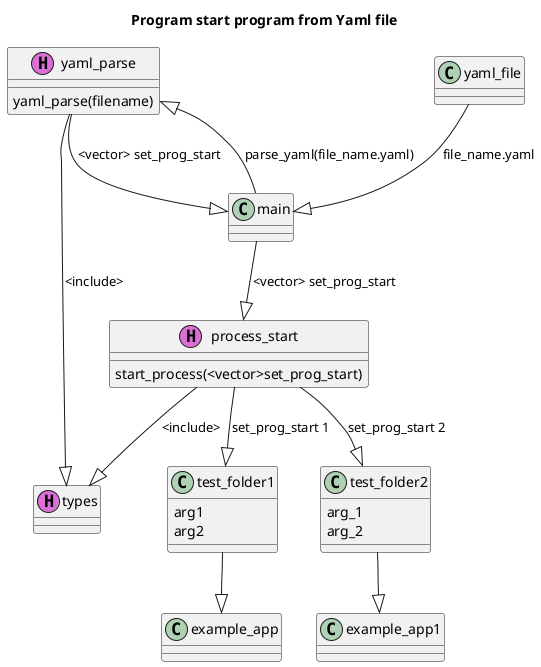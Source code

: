 @startuml
title "Program start program from Yaml file"
class  yaml_parse  << (H,orchid) >>
class  process_start  << (H,orchid) >>
class  types  << (H,orchid) >>

yaml_file --|> main :"file_name.yaml"


main --|> process_start :"<vector> set_prog_start"

main --|> yaml_parse :"parse_yaml(file_name.yaml)"
yaml_parse --|> main :"<vector> set_prog_start"

process_start --|> types :"<include>"
yaml_parse --|> types :"<include>"

process_start --|> test_folder1 :"set_prog_start 1"
process_start --|> test_folder2 :"set_prog_start 2"

test_folder1 --|> example_app
test_folder2 --|> example_app1  


test_folder1 : arg1
test_folder1 : arg2

test_folder2 : arg_1
test_folder2 : arg_2

yaml_parse : yaml_parse(filename)
process_start : start_process(<vector>set_prog_start)


@enduml